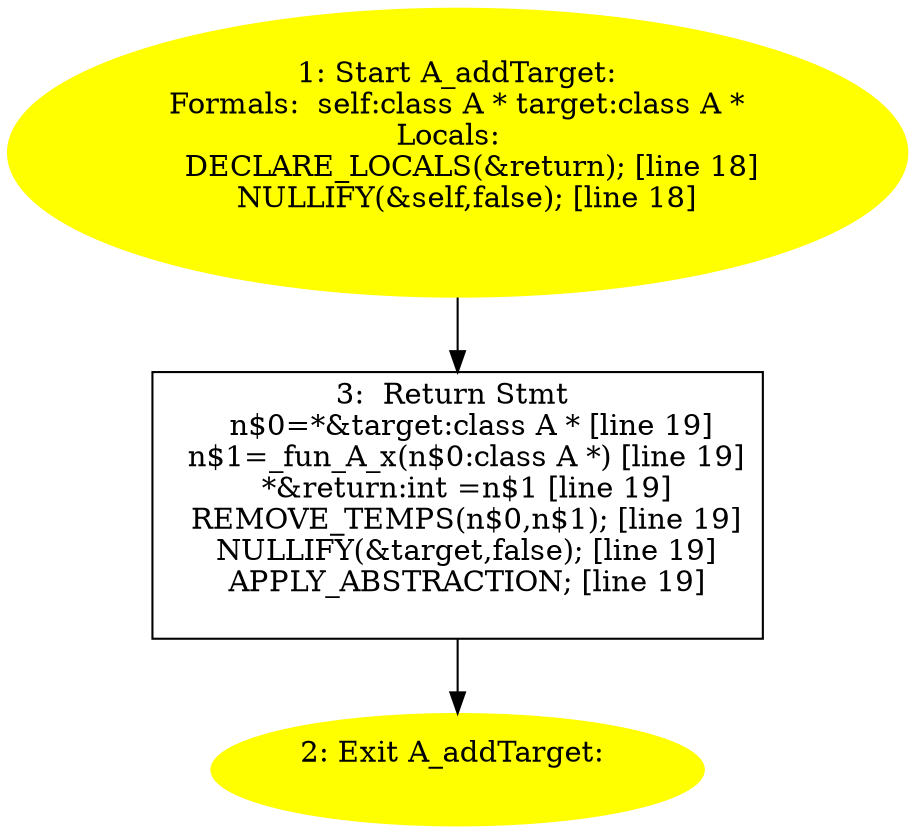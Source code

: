 digraph iCFG {
3 [label="3:  Return Stmt \n   n$0=*&target:class A * [line 19]\n  n$1=_fun_A_x(n$0:class A *) [line 19]\n  *&return:int =n$1 [line 19]\n  REMOVE_TEMPS(n$0,n$1); [line 19]\n  NULLIFY(&target,false); [line 19]\n  APPLY_ABSTRACTION; [line 19]\n " shape="box"]
	

	 3 -> 2 ;
2 [label="2: Exit A_addTarget: \n  " color=yellow style=filled]
	

1 [label="1: Start A_addTarget:\nFormals:  self:class A * target:class A *\nLocals:  \n   DECLARE_LOCALS(&return); [line 18]\n  NULLIFY(&self,false); [line 18]\n " color=yellow style=filled]
	

	 1 -> 3 ;
}
